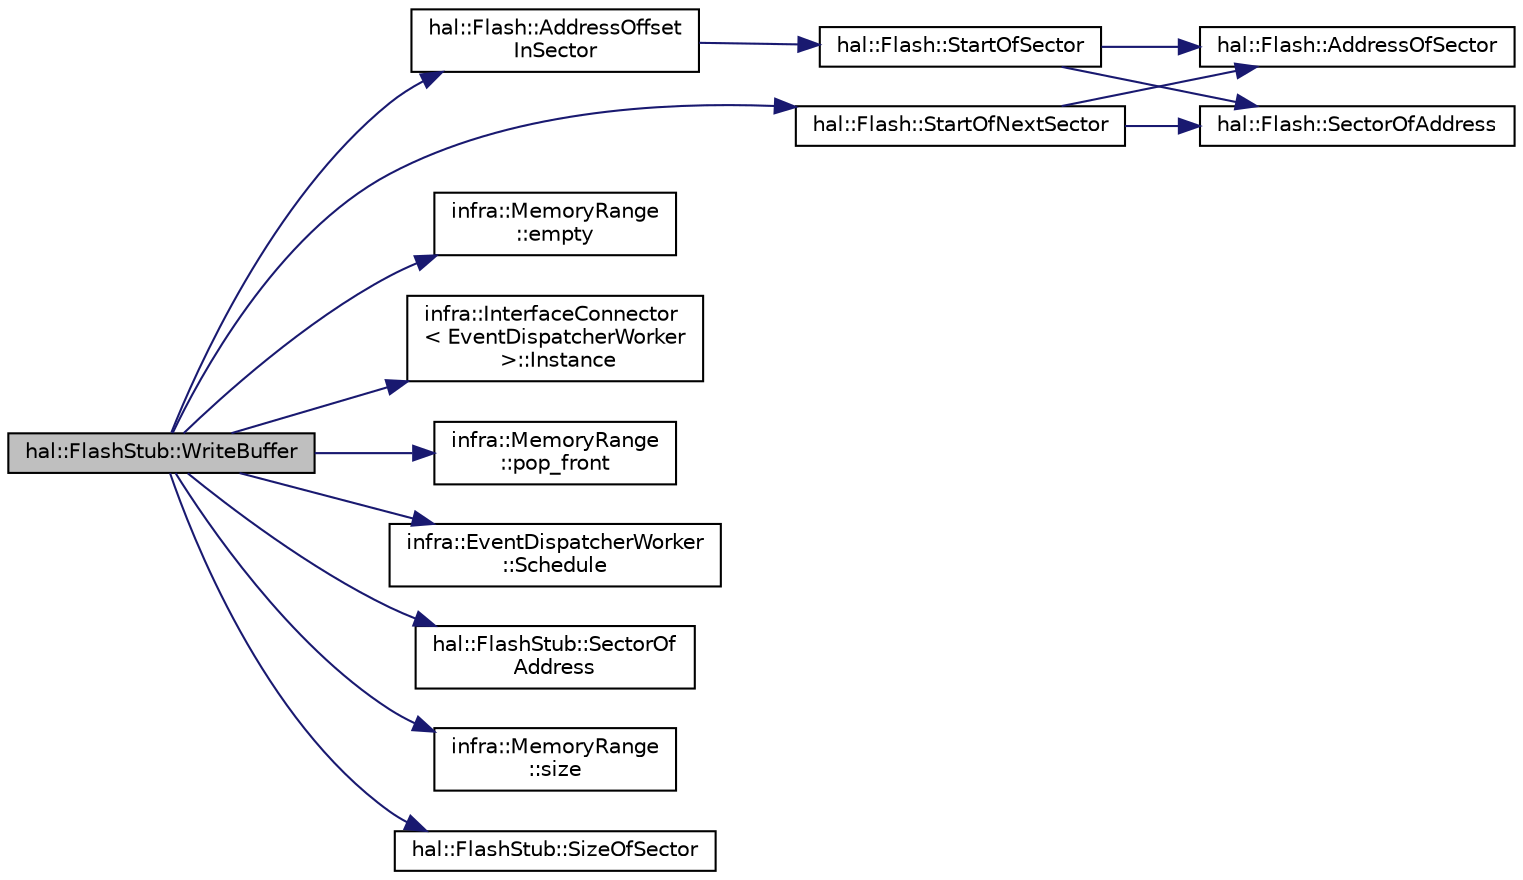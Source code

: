 digraph "hal::FlashStub::WriteBuffer"
{
 // INTERACTIVE_SVG=YES
  edge [fontname="Helvetica",fontsize="10",labelfontname="Helvetica",labelfontsize="10"];
  node [fontname="Helvetica",fontsize="10",shape=record];
  rankdir="LR";
  Node37 [label="hal::FlashStub::WriteBuffer",height=0.2,width=0.4,color="black", fillcolor="grey75", style="filled", fontcolor="black"];
  Node37 -> Node38 [color="midnightblue",fontsize="10",style="solid",fontname="Helvetica"];
  Node38 [label="hal::Flash::AddressOffset\lInSector",height=0.2,width=0.4,color="black", fillcolor="white", style="filled",URL="$dd/d95/classhal_1_1_flash.html#a86b9f5311a7ab95c5a9524b1c2cc2953"];
  Node38 -> Node39 [color="midnightblue",fontsize="10",style="solid",fontname="Helvetica"];
  Node39 [label="hal::Flash::StartOfSector",height=0.2,width=0.4,color="black", fillcolor="white", style="filled",URL="$dd/d95/classhal_1_1_flash.html#a82859c1d11698c606553fd546d0070f9"];
  Node39 -> Node40 [color="midnightblue",fontsize="10",style="solid",fontname="Helvetica"];
  Node40 [label="hal::Flash::AddressOfSector",height=0.2,width=0.4,color="black", fillcolor="white", style="filled",URL="$dd/d95/classhal_1_1_flash.html#a57e55c9b32c2eacb23e8a4e9dcb3133f"];
  Node39 -> Node41 [color="midnightblue",fontsize="10",style="solid",fontname="Helvetica"];
  Node41 [label="hal::Flash::SectorOfAddress",height=0.2,width=0.4,color="black", fillcolor="white", style="filled",URL="$dd/d95/classhal_1_1_flash.html#a8fdc674c7384cdfb555cad2201848751"];
  Node37 -> Node42 [color="midnightblue",fontsize="10",style="solid",fontname="Helvetica"];
  Node42 [label="infra::MemoryRange\l::empty",height=0.2,width=0.4,color="black", fillcolor="white", style="filled",URL="$d0/d6d/classinfra_1_1_memory_range.html#a0dc90caa282524ee9828bf8128e3a569"];
  Node37 -> Node43 [color="midnightblue",fontsize="10",style="solid",fontname="Helvetica"];
  Node43 [label="infra::InterfaceConnector\l\< EventDispatcherWorker\l \>::Instance",height=0.2,width=0.4,color="black", fillcolor="white", style="filled",URL="$d3/d0e/classinfra_1_1_interface_connector.html#aed1d9e952d3d0dfa68e59ee4e868b380"];
  Node37 -> Node44 [color="midnightblue",fontsize="10",style="solid",fontname="Helvetica"];
  Node44 [label="infra::MemoryRange\l::pop_front",height=0.2,width=0.4,color="black", fillcolor="white", style="filled",URL="$d0/d6d/classinfra_1_1_memory_range.html#adf5b31ae0a4ccba88bb4b284935e8a1a"];
  Node37 -> Node45 [color="midnightblue",fontsize="10",style="solid",fontname="Helvetica"];
  Node45 [label="infra::EventDispatcherWorker\l::Schedule",height=0.2,width=0.4,color="black", fillcolor="white", style="filled",URL="$d7/d34/classinfra_1_1_event_dispatcher_worker.html#a5922b8fd5101b15f20b639fcd11fa272"];
  Node37 -> Node46 [color="midnightblue",fontsize="10",style="solid",fontname="Helvetica"];
  Node46 [label="hal::FlashStub::SectorOf\lAddress",height=0.2,width=0.4,color="black", fillcolor="white", style="filled",URL="$de/d6b/classhal_1_1_flash_stub.html#a0f2a4edfa36cfdc187e00daee9b56e82"];
  Node37 -> Node47 [color="midnightblue",fontsize="10",style="solid",fontname="Helvetica"];
  Node47 [label="infra::MemoryRange\l::size",height=0.2,width=0.4,color="black", fillcolor="white", style="filled",URL="$d0/d6d/classinfra_1_1_memory_range.html#ae8fbbf531d3696b6a64ac13385acdc66"];
  Node37 -> Node48 [color="midnightblue",fontsize="10",style="solid",fontname="Helvetica"];
  Node48 [label="hal::FlashStub::SizeOfSector",height=0.2,width=0.4,color="black", fillcolor="white", style="filled",URL="$de/d6b/classhal_1_1_flash_stub.html#ad0e2278c22799e288cfbce1e11fb5ce2"];
  Node37 -> Node49 [color="midnightblue",fontsize="10",style="solid",fontname="Helvetica"];
  Node49 [label="hal::Flash::StartOfNextSector",height=0.2,width=0.4,color="black", fillcolor="white", style="filled",URL="$dd/d95/classhal_1_1_flash.html#a716e902fa44d9ea07dae8ee6eddd1f1a"];
  Node49 -> Node40 [color="midnightblue",fontsize="10",style="solid",fontname="Helvetica"];
  Node49 -> Node41 [color="midnightblue",fontsize="10",style="solid",fontname="Helvetica"];
}
